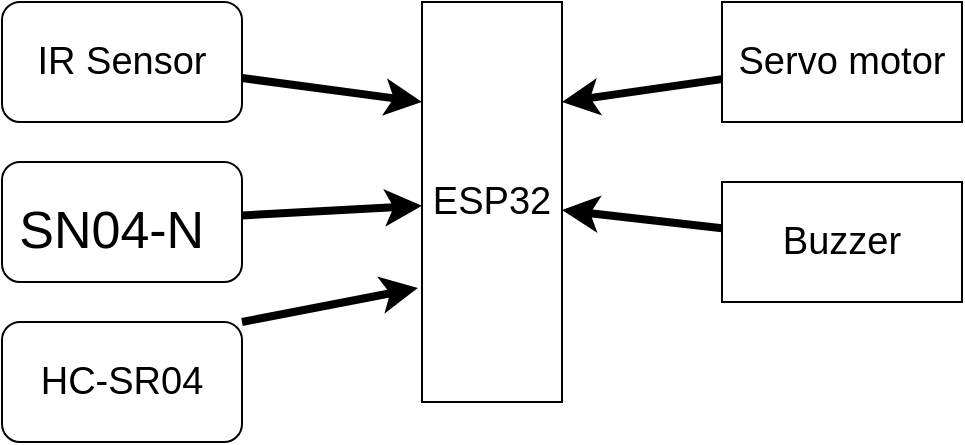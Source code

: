 <mxfile>
    <diagram id="J4oVlwKDm63a8Ce80B0O" name="Page-1">
        <mxGraphModel dx="320" dy="494" grid="1" gridSize="10" guides="1" tooltips="1" connect="1" arrows="1" fold="1" page="1" pageScale="1" pageWidth="850" pageHeight="1100" math="0" shadow="0">
            <root>
                <mxCell id="0"/>
                <mxCell id="1" parent="0"/>
                <mxCell id="2" value="&lt;font style=&quot;font-size: 19px;&quot;&gt;ESP32&lt;/font&gt;" style="rounded=0;whiteSpace=wrap;html=1;" parent="1" vertex="1">
                    <mxGeometry x="240" y="100" width="70" height="200" as="geometry"/>
                </mxCell>
                <mxCell id="4" value="" style="edgeStyle=none;html=1;fontSize=19;entryX=0;entryY=0.25;entryDx=0;entryDy=0;strokeWidth=4;" parent="1" source="3" target="2" edge="1">
                    <mxGeometry relative="1" as="geometry"/>
                </mxCell>
                <mxCell id="3" value="IR Sensor" style="rounded=1;whiteSpace=wrap;html=1;fontSize=19;" parent="1" vertex="1">
                    <mxGeometry x="30" y="100" width="120" height="60" as="geometry"/>
                </mxCell>
                <mxCell id="7" value="" style="edgeStyle=none;html=1;strokeWidth=4;fontSize=19;" parent="1" source="5" target="2" edge="1">
                    <mxGeometry relative="1" as="geometry"/>
                </mxCell>
                <mxCell id="5" value="&lt;h1 style=&quot;&quot; class=&quot;product_title entry-title wd-entities-title&quot;&gt;&lt;span style=&quot;font-weight: normal;&quot;&gt;&lt;font style=&quot;font-size: 26px;&quot;&gt;SN04-N&lt;/font&gt;&lt;span style=&quot;font-size: 37px;&quot;&gt;&amp;nbsp;&lt;/span&gt;&lt;/span&gt;&lt;/h1&gt;" style="rounded=1;whiteSpace=wrap;html=1;fontSize=19;" parent="1" vertex="1">
                    <mxGeometry x="30" y="180" width="120" height="60" as="geometry"/>
                </mxCell>
                <mxCell id="10" value="" style="edgeStyle=none;html=1;strokeWidth=4;fontSize=19;" parent="1" source="9" target="2" edge="1">
                    <mxGeometry relative="1" as="geometry">
                        <Array as="points">
                            <mxPoint x="310" y="150"/>
                        </Array>
                    </mxGeometry>
                </mxCell>
                <mxCell id="9" value="Servo motor" style="rounded=0;whiteSpace=wrap;html=1;fontSize=19;" parent="1" vertex="1">
                    <mxGeometry x="390" y="100" width="120" height="60" as="geometry"/>
                </mxCell>
                <mxCell id="12" value="" style="edgeStyle=none;html=1;strokeWidth=4;fontSize=19;" parent="1" source="11" target="2" edge="1">
                    <mxGeometry relative="1" as="geometry"/>
                </mxCell>
                <mxCell id="11" value="Buzzer" style="rounded=0;whiteSpace=wrap;html=1;fontSize=19;" parent="1" vertex="1">
                    <mxGeometry x="390" y="190" width="120" height="60" as="geometry"/>
                </mxCell>
                <mxCell id="14" value="" style="edgeStyle=none;html=1;fontSize=26;strokeColor=none;strokeWidth=12;fillColor=#FFFFFF;endArrow=classic;endFill=1;" edge="1" parent="1" target="2">
                    <mxGeometry relative="1" as="geometry">
                        <mxPoint x="150" y="261" as="sourcePoint"/>
                    </mxGeometry>
                </mxCell>
                <mxCell id="13" value="HC-SR04" style="rounded=1;whiteSpace=wrap;html=1;fontSize=19;" vertex="1" parent="1">
                    <mxGeometry x="30" y="260" width="120" height="60" as="geometry"/>
                </mxCell>
                <mxCell id="15" value="" style="edgeStyle=none;html=1;strokeWidth=4;fontSize=19;exitX=1;exitY=0;exitDx=0;exitDy=0;entryX=-0.029;entryY=0.715;entryDx=0;entryDy=0;entryPerimeter=0;" edge="1" parent="1" source="13" target="2">
                    <mxGeometry relative="1" as="geometry">
                        <mxPoint x="160" y="216.757" as="sourcePoint"/>
                        <mxPoint x="220" y="250" as="targetPoint"/>
                        <Array as="points"/>
                    </mxGeometry>
                </mxCell>
            </root>
        </mxGraphModel>
    </diagram>
</mxfile>